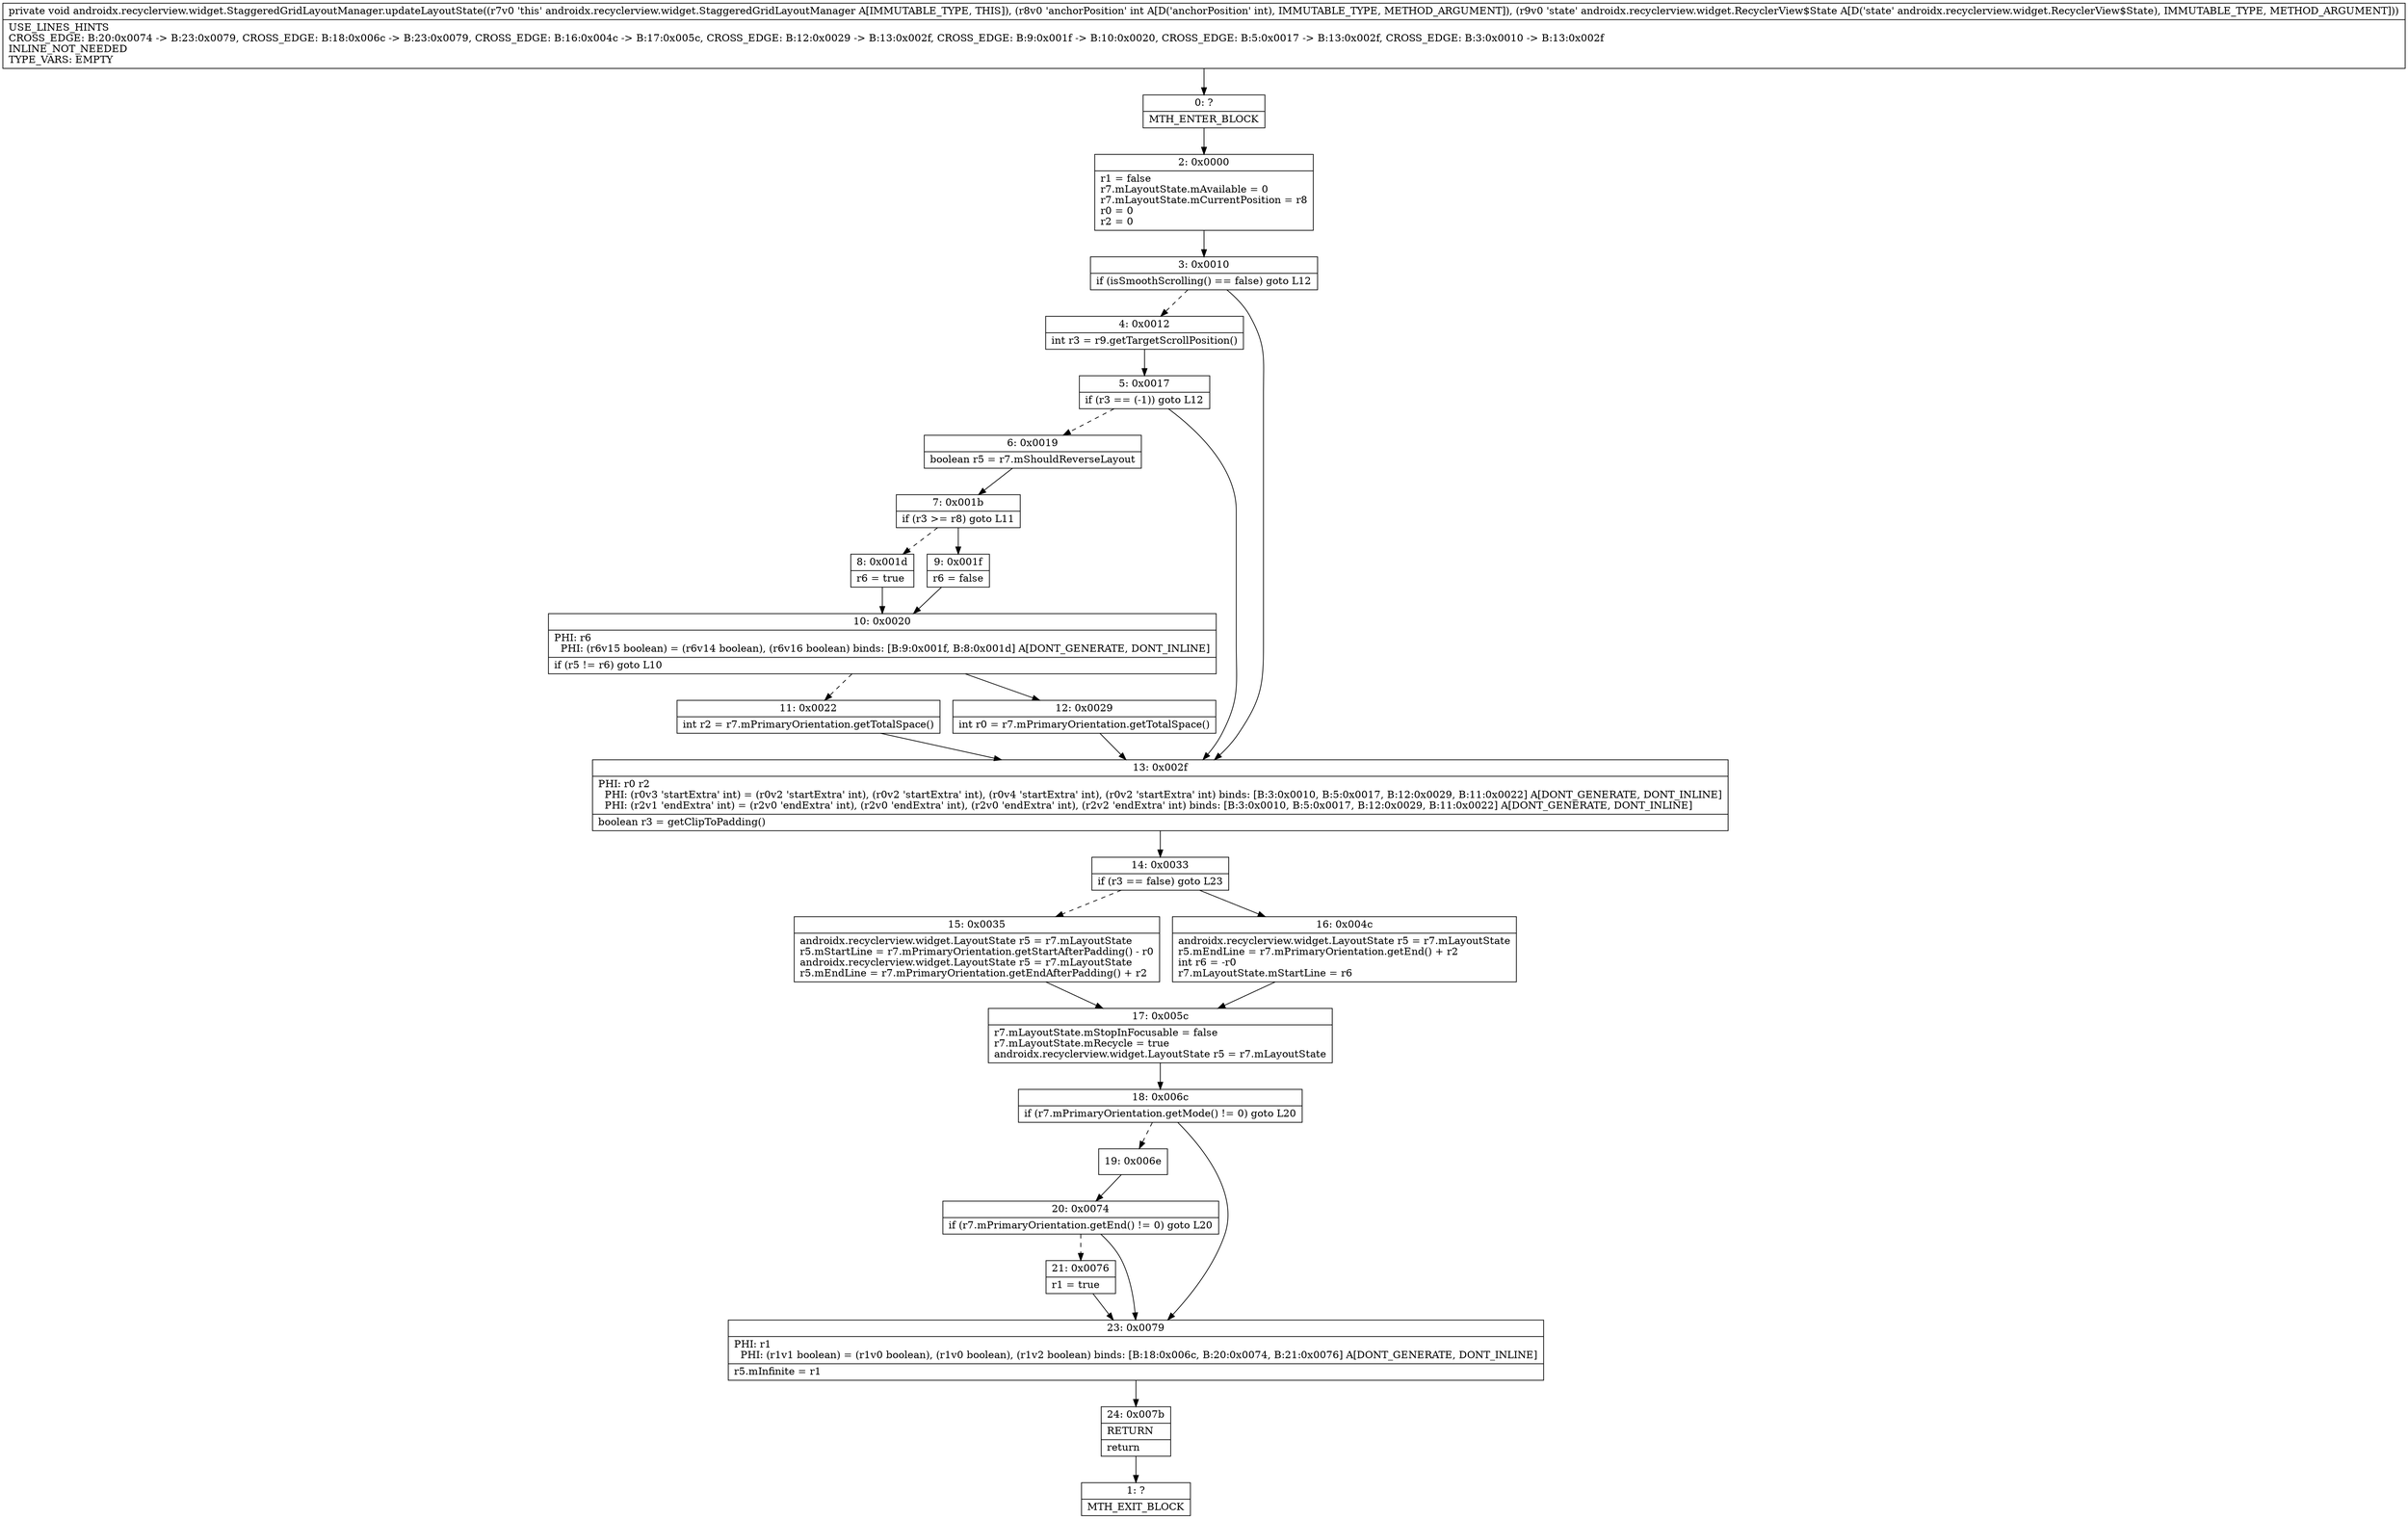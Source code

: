 digraph "CFG forandroidx.recyclerview.widget.StaggeredGridLayoutManager.updateLayoutState(ILandroidx\/recyclerview\/widget\/RecyclerView$State;)V" {
Node_0 [shape=record,label="{0\:\ ?|MTH_ENTER_BLOCK\l}"];
Node_2 [shape=record,label="{2\:\ 0x0000|r1 = false\lr7.mLayoutState.mAvailable = 0\lr7.mLayoutState.mCurrentPosition = r8\lr0 = 0\lr2 = 0\l}"];
Node_3 [shape=record,label="{3\:\ 0x0010|if (isSmoothScrolling() == false) goto L12\l}"];
Node_4 [shape=record,label="{4\:\ 0x0012|int r3 = r9.getTargetScrollPosition()\l}"];
Node_5 [shape=record,label="{5\:\ 0x0017|if (r3 == (\-1)) goto L12\l}"];
Node_6 [shape=record,label="{6\:\ 0x0019|boolean r5 = r7.mShouldReverseLayout\l}"];
Node_7 [shape=record,label="{7\:\ 0x001b|if (r3 \>= r8) goto L11\l}"];
Node_8 [shape=record,label="{8\:\ 0x001d|r6 = true\l}"];
Node_10 [shape=record,label="{10\:\ 0x0020|PHI: r6 \l  PHI: (r6v15 boolean) = (r6v14 boolean), (r6v16 boolean) binds: [B:9:0x001f, B:8:0x001d] A[DONT_GENERATE, DONT_INLINE]\l|if (r5 != r6) goto L10\l}"];
Node_11 [shape=record,label="{11\:\ 0x0022|int r2 = r7.mPrimaryOrientation.getTotalSpace()\l}"];
Node_12 [shape=record,label="{12\:\ 0x0029|int r0 = r7.mPrimaryOrientation.getTotalSpace()\l}"];
Node_9 [shape=record,label="{9\:\ 0x001f|r6 = false\l}"];
Node_13 [shape=record,label="{13\:\ 0x002f|PHI: r0 r2 \l  PHI: (r0v3 'startExtra' int) = (r0v2 'startExtra' int), (r0v2 'startExtra' int), (r0v4 'startExtra' int), (r0v2 'startExtra' int) binds: [B:3:0x0010, B:5:0x0017, B:12:0x0029, B:11:0x0022] A[DONT_GENERATE, DONT_INLINE]\l  PHI: (r2v1 'endExtra' int) = (r2v0 'endExtra' int), (r2v0 'endExtra' int), (r2v0 'endExtra' int), (r2v2 'endExtra' int) binds: [B:3:0x0010, B:5:0x0017, B:12:0x0029, B:11:0x0022] A[DONT_GENERATE, DONT_INLINE]\l|boolean r3 = getClipToPadding()\l}"];
Node_14 [shape=record,label="{14\:\ 0x0033|if (r3 == false) goto L23\l}"];
Node_15 [shape=record,label="{15\:\ 0x0035|androidx.recyclerview.widget.LayoutState r5 = r7.mLayoutState\lr5.mStartLine = r7.mPrimaryOrientation.getStartAfterPadding() \- r0\landroidx.recyclerview.widget.LayoutState r5 = r7.mLayoutState\lr5.mEndLine = r7.mPrimaryOrientation.getEndAfterPadding() + r2\l}"];
Node_17 [shape=record,label="{17\:\ 0x005c|r7.mLayoutState.mStopInFocusable = false\lr7.mLayoutState.mRecycle = true\landroidx.recyclerview.widget.LayoutState r5 = r7.mLayoutState\l}"];
Node_18 [shape=record,label="{18\:\ 0x006c|if (r7.mPrimaryOrientation.getMode() != 0) goto L20\l}"];
Node_19 [shape=record,label="{19\:\ 0x006e}"];
Node_20 [shape=record,label="{20\:\ 0x0074|if (r7.mPrimaryOrientation.getEnd() != 0) goto L20\l}"];
Node_21 [shape=record,label="{21\:\ 0x0076|r1 = true\l}"];
Node_23 [shape=record,label="{23\:\ 0x0079|PHI: r1 \l  PHI: (r1v1 boolean) = (r1v0 boolean), (r1v0 boolean), (r1v2 boolean) binds: [B:18:0x006c, B:20:0x0074, B:21:0x0076] A[DONT_GENERATE, DONT_INLINE]\l|r5.mInfinite = r1\l}"];
Node_24 [shape=record,label="{24\:\ 0x007b|RETURN\l|return\l}"];
Node_1 [shape=record,label="{1\:\ ?|MTH_EXIT_BLOCK\l}"];
Node_16 [shape=record,label="{16\:\ 0x004c|androidx.recyclerview.widget.LayoutState r5 = r7.mLayoutState\lr5.mEndLine = r7.mPrimaryOrientation.getEnd() + r2\lint r6 = \-r0\lr7.mLayoutState.mStartLine = r6\l}"];
MethodNode[shape=record,label="{private void androidx.recyclerview.widget.StaggeredGridLayoutManager.updateLayoutState((r7v0 'this' androidx.recyclerview.widget.StaggeredGridLayoutManager A[IMMUTABLE_TYPE, THIS]), (r8v0 'anchorPosition' int A[D('anchorPosition' int), IMMUTABLE_TYPE, METHOD_ARGUMENT]), (r9v0 'state' androidx.recyclerview.widget.RecyclerView$State A[D('state' androidx.recyclerview.widget.RecyclerView$State), IMMUTABLE_TYPE, METHOD_ARGUMENT]))  | USE_LINES_HINTS\lCROSS_EDGE: B:20:0x0074 \-\> B:23:0x0079, CROSS_EDGE: B:18:0x006c \-\> B:23:0x0079, CROSS_EDGE: B:16:0x004c \-\> B:17:0x005c, CROSS_EDGE: B:12:0x0029 \-\> B:13:0x002f, CROSS_EDGE: B:9:0x001f \-\> B:10:0x0020, CROSS_EDGE: B:5:0x0017 \-\> B:13:0x002f, CROSS_EDGE: B:3:0x0010 \-\> B:13:0x002f\lINLINE_NOT_NEEDED\lTYPE_VARS: EMPTY\l}"];
MethodNode -> Node_0;Node_0 -> Node_2;
Node_2 -> Node_3;
Node_3 -> Node_4[style=dashed];
Node_3 -> Node_13;
Node_4 -> Node_5;
Node_5 -> Node_6[style=dashed];
Node_5 -> Node_13;
Node_6 -> Node_7;
Node_7 -> Node_8[style=dashed];
Node_7 -> Node_9;
Node_8 -> Node_10;
Node_10 -> Node_11[style=dashed];
Node_10 -> Node_12;
Node_11 -> Node_13;
Node_12 -> Node_13;
Node_9 -> Node_10;
Node_13 -> Node_14;
Node_14 -> Node_15[style=dashed];
Node_14 -> Node_16;
Node_15 -> Node_17;
Node_17 -> Node_18;
Node_18 -> Node_19[style=dashed];
Node_18 -> Node_23;
Node_19 -> Node_20;
Node_20 -> Node_21[style=dashed];
Node_20 -> Node_23;
Node_21 -> Node_23;
Node_23 -> Node_24;
Node_24 -> Node_1;
Node_16 -> Node_17;
}

